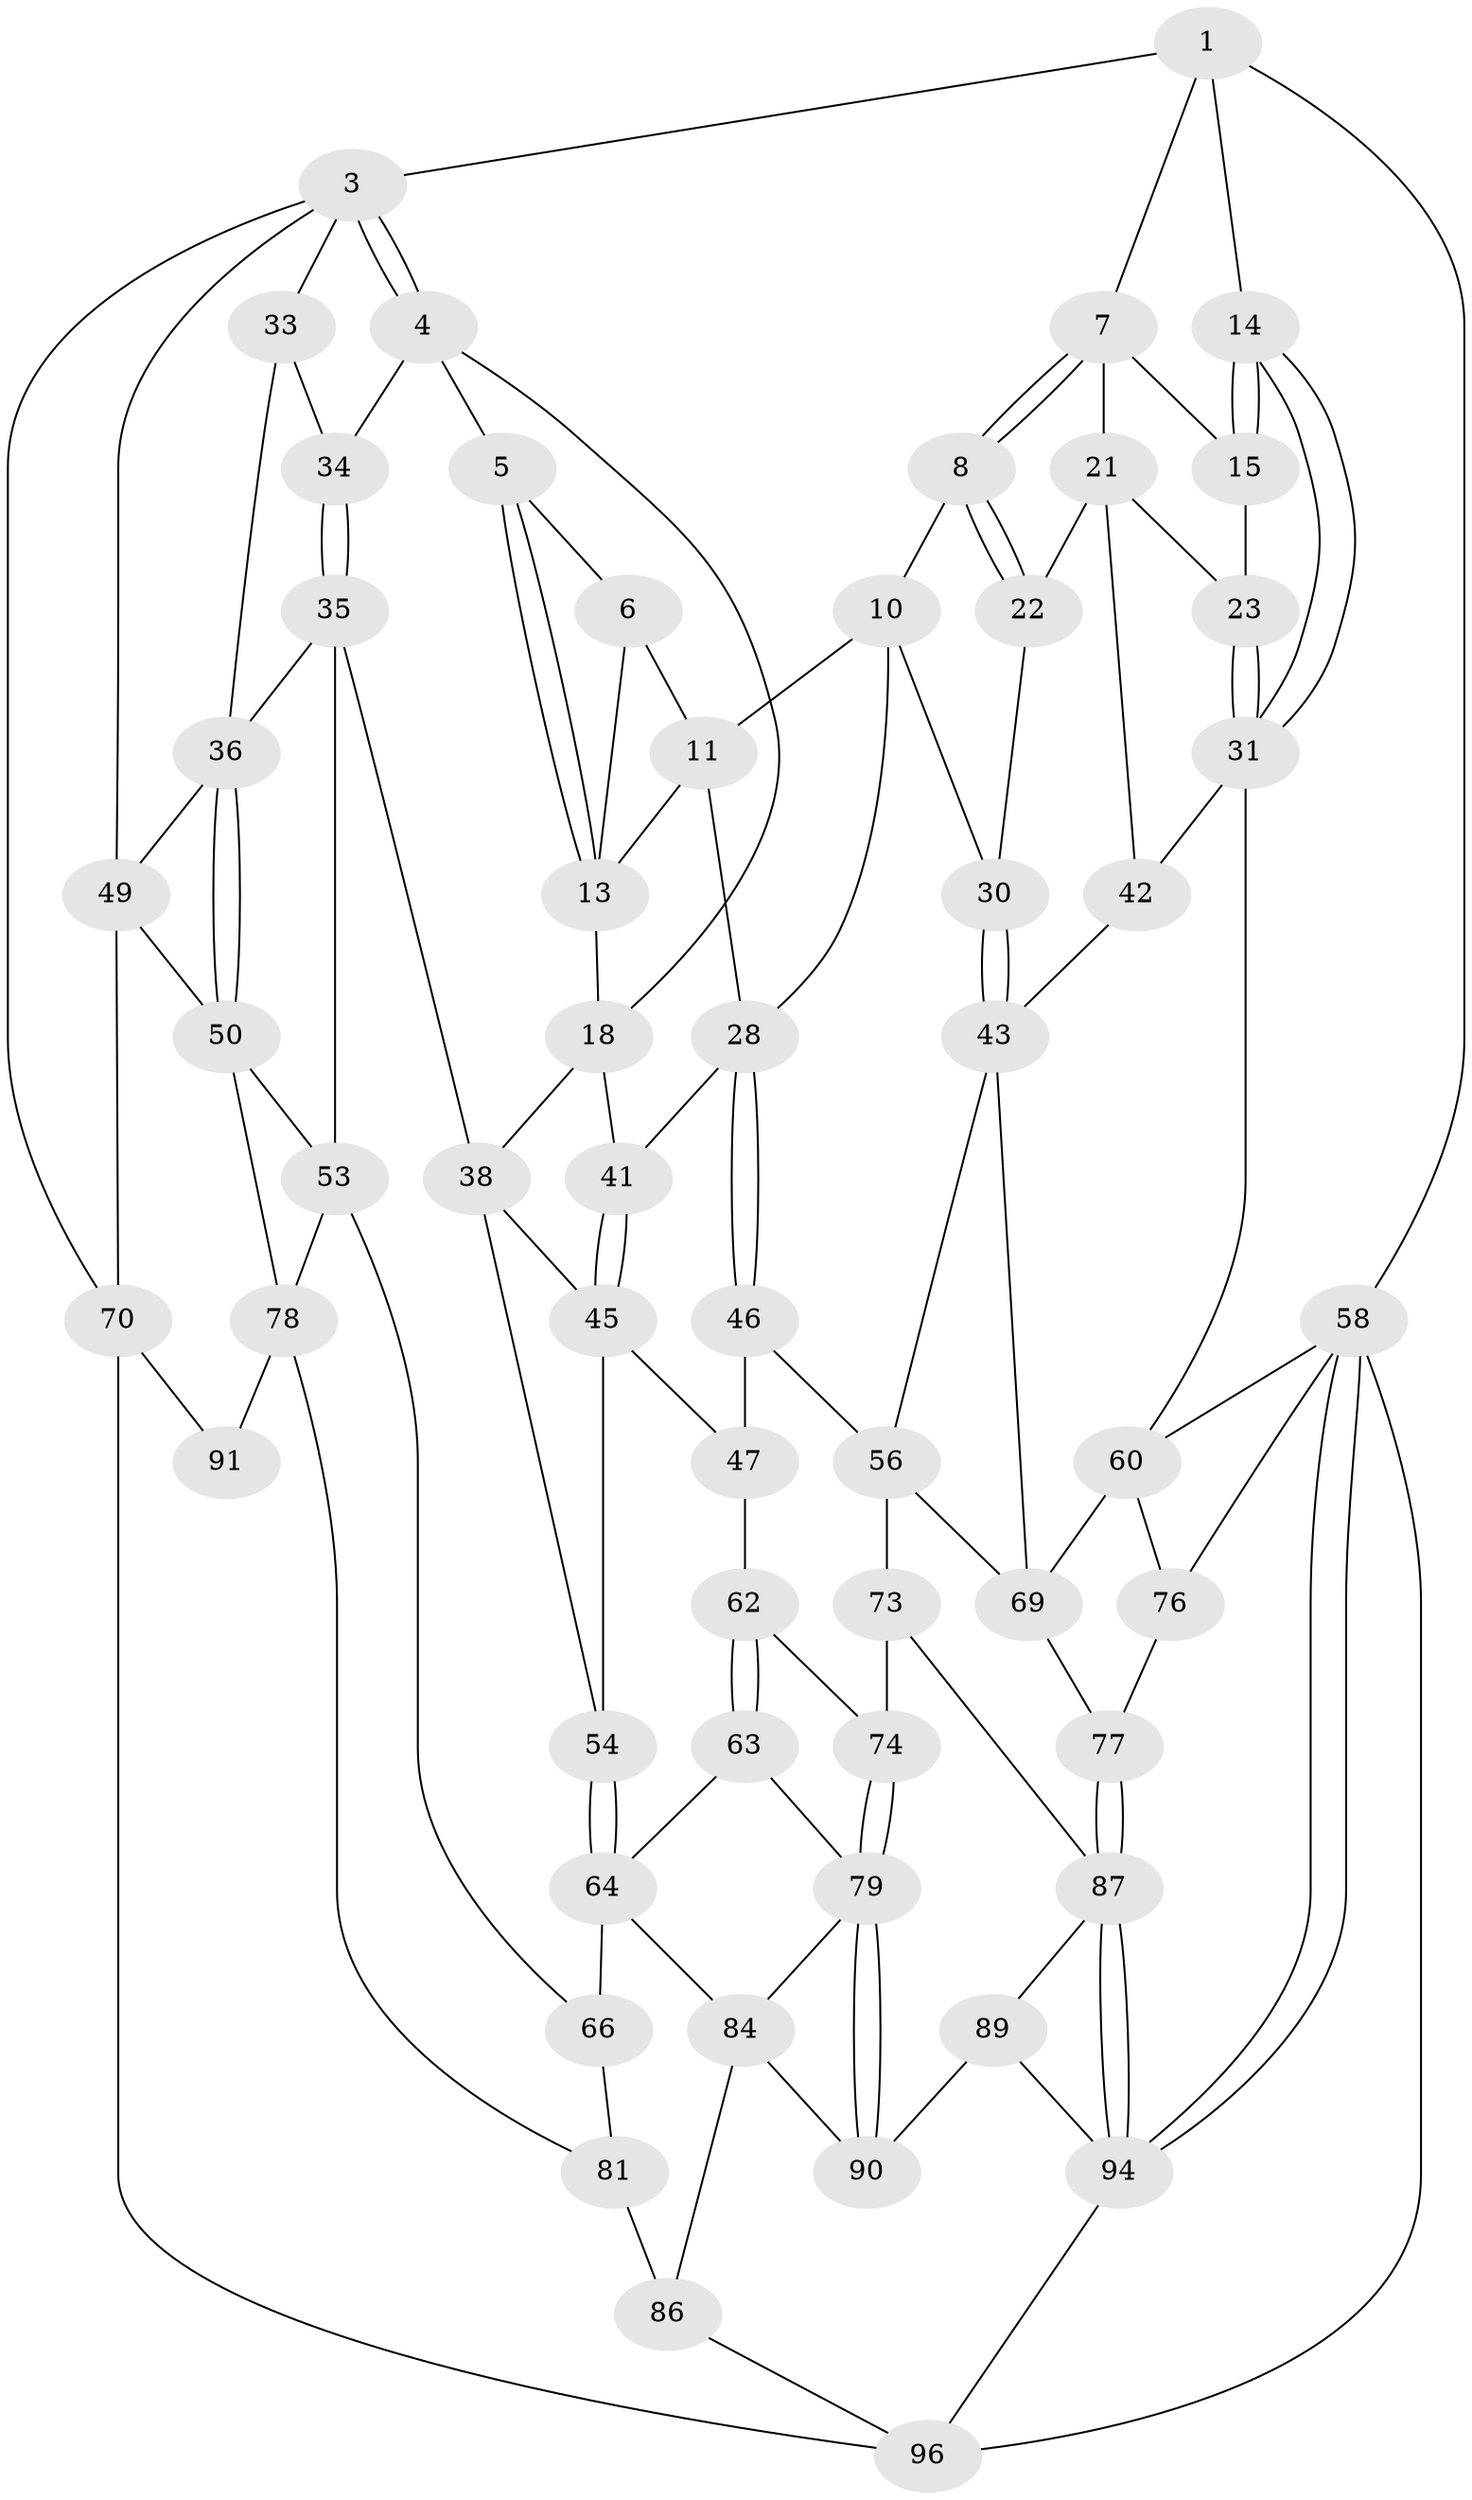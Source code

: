 // Generated by graph-tools (version 1.1) at 2025/52/02/27/25 19:52:39]
// undirected, 58 vertices, 122 edges
graph export_dot {
graph [start="1"]
  node [color=gray90,style=filled];
  1 [pos="+0.8646516876716933+0",super="+2"];
  3 [pos="+0+0",super="+32"];
  4 [pos="+0.25494404490471684+0",super="+20"];
  5 [pos="+0.4486234642038998+0"];
  6 [pos="+0.7097145536389701+0",super="+12"];
  7 [pos="+0.8303054773888584+0",super="+16"];
  8 [pos="+0.7783581756735698+0.07035777540243085",super="+9"];
  10 [pos="+0.6780575464234657+0.11867080886366277",super="+27"];
  11 [pos="+0.6667572395349924+0.11387999395454959",super="+26"];
  13 [pos="+0.5222353419805831+0.08382645436923301",super="+17"];
  14 [pos="+1+0"];
  15 [pos="+0.9274971295695066+0.11742115884142088"];
  18 [pos="+0.49256734408222425+0.17427021272319207",super="+19"];
  21 [pos="+0.8369778638712934+0.18801143245577379",super="+24"];
  22 [pos="+0.8299477758143298+0.18826854675464483",super="+25"];
  23 [pos="+0.9109656166676702+0.18513355327627914"];
  28 [pos="+0.6981084051009521+0.3188232558252358",super="+29"];
  30 [pos="+0.7172513561283336+0.31434760391524796"];
  31 [pos="+1+0.1901493604159352",super="+44"];
  33 [pos="+0.11598132368696491+0.14098175098227916"];
  34 [pos="+0.22507591588484388+0.07215919753709243"];
  35 [pos="+0.206628228832463+0.324858026162378",super="+40"];
  36 [pos="+0.13390113715113586+0.32908629853048305",super="+37"];
  38 [pos="+0.3905651696412719+0.314998097812597",super="+39"];
  41 [pos="+0.5645129219536092+0.23619081599101166"];
  42 [pos="+0.9455490816602696+0.3541281080430723"];
  43 [pos="+0.8827873309997201+0.3878639172802874",super="+55"];
  45 [pos="+0.5211025362882874+0.32322810160813714",super="+48"];
  46 [pos="+0.6895141691566569+0.3318216359147241",super="+57"];
  47 [pos="+0.6610127733555925+0.3601377062055517",super="+61"];
  49 [pos="+0+0.32335334399190485",super="+52"];
  50 [pos="+0.07728079840204607+0.4549776206222662",super="+51"];
  53 [pos="+0.3327667943846203+0.4512422389675556",super="+67"];
  54 [pos="+0.5865507655341402+0.4079136947030799"];
  56 [pos="+0.788959180671105+0.5259927770888814",super="+72"];
  58 [pos="+1+1",super="+59"];
  60 [pos="+1+0.5752407025950004",super="+68"];
  62 [pos="+0.6738136081948752+0.5569048005027825"];
  63 [pos="+0.5246526353099463+0.5595249937564145"];
  64 [pos="+0.5054719611899665+0.552728827270797",super="+65"];
  66 [pos="+0.40156623276252834+0.5298441004843185"];
  69 [pos="+0.9281485286119798+0.5488622500449636",super="+75"];
  70 [pos="+0+0.7352913836338154",super="+71"];
  73 [pos="+0.7589538619314484+0.6596892424907567"];
  74 [pos="+0.6828080748013112+0.5870204777966797"];
  76 [pos="+0.9597137647648244+0.7886082162184153"];
  77 [pos="+0.9350052175414717+0.7912949034890214"];
  78 [pos="+0.14814808712140218+0.6415528036494482",super="+83"];
  79 [pos="+0.6465301124721711+0.7159126421239282",super="+80"];
  81 [pos="+0.3975502769321264+0.5411102547288312",super="+82"];
  84 [pos="+0.48436785050279824+0.7294571072735133",super="+85"];
  86 [pos="+0.3792235542730479+0.8288299155828319",super="+97"];
  87 [pos="+0.9007597290272735+0.8115310132188782",super="+88"];
  89 [pos="+0.6662452661232824+0.7343705730742895",super="+93"];
  90 [pos="+0.6488791372768011+0.719854339733293",super="+92"];
  91 [pos="+0.20271225249623065+0.8180308789511547"];
  94 [pos="+0.7027714247660375+1",super="+95"];
  96 [pos="+0.43563703443004614+1"];
  1 -- 7;
  1 -- 58;
  1 -- 3;
  1 -- 14;
  3 -- 4;
  3 -- 4;
  3 -- 33;
  3 -- 49;
  3 -- 70;
  4 -- 5;
  4 -- 34;
  4 -- 18;
  5 -- 6;
  5 -- 13;
  5 -- 13;
  6 -- 11;
  6 -- 13;
  7 -- 8;
  7 -- 8;
  7 -- 15;
  7 -- 21;
  8 -- 22 [weight=2];
  8 -- 22;
  8 -- 10;
  10 -- 11;
  10 -- 28;
  10 -- 30;
  11 -- 28;
  11 -- 13;
  13 -- 18;
  14 -- 15;
  14 -- 15;
  14 -- 31;
  14 -- 31;
  15 -- 23;
  18 -- 41;
  18 -- 38;
  21 -- 22;
  21 -- 42;
  21 -- 23;
  22 -- 30;
  23 -- 31;
  23 -- 31;
  28 -- 46;
  28 -- 46;
  28 -- 41;
  30 -- 43;
  30 -- 43;
  31 -- 42;
  31 -- 60;
  33 -- 34;
  33 -- 36;
  34 -- 35;
  34 -- 35;
  35 -- 36;
  35 -- 53;
  35 -- 38;
  36 -- 50;
  36 -- 50;
  36 -- 49;
  38 -- 45;
  38 -- 54;
  41 -- 45;
  41 -- 45;
  42 -- 43;
  43 -- 56;
  43 -- 69;
  45 -- 54;
  45 -- 47;
  46 -- 47 [weight=2];
  46 -- 56;
  47 -- 62;
  49 -- 50;
  49 -- 70;
  50 -- 53;
  50 -- 78;
  53 -- 66;
  53 -- 78;
  54 -- 64;
  54 -- 64;
  56 -- 73;
  56 -- 69;
  58 -- 94;
  58 -- 94;
  58 -- 96;
  58 -- 60;
  58 -- 76;
  60 -- 69;
  60 -- 76;
  62 -- 63;
  62 -- 63;
  62 -- 74;
  63 -- 64;
  63 -- 79;
  64 -- 66;
  64 -- 84;
  66 -- 81;
  69 -- 77;
  70 -- 91 [weight=2];
  70 -- 96;
  73 -- 74;
  73 -- 87;
  74 -- 79;
  74 -- 79;
  76 -- 77;
  77 -- 87;
  77 -- 87;
  78 -- 91;
  78 -- 81;
  79 -- 90;
  79 -- 90;
  79 -- 84;
  81 -- 86 [weight=2];
  84 -- 90;
  84 -- 86;
  86 -- 96;
  87 -- 94;
  87 -- 94;
  87 -- 89;
  89 -- 90 [weight=2];
  89 -- 94;
  94 -- 96;
}
